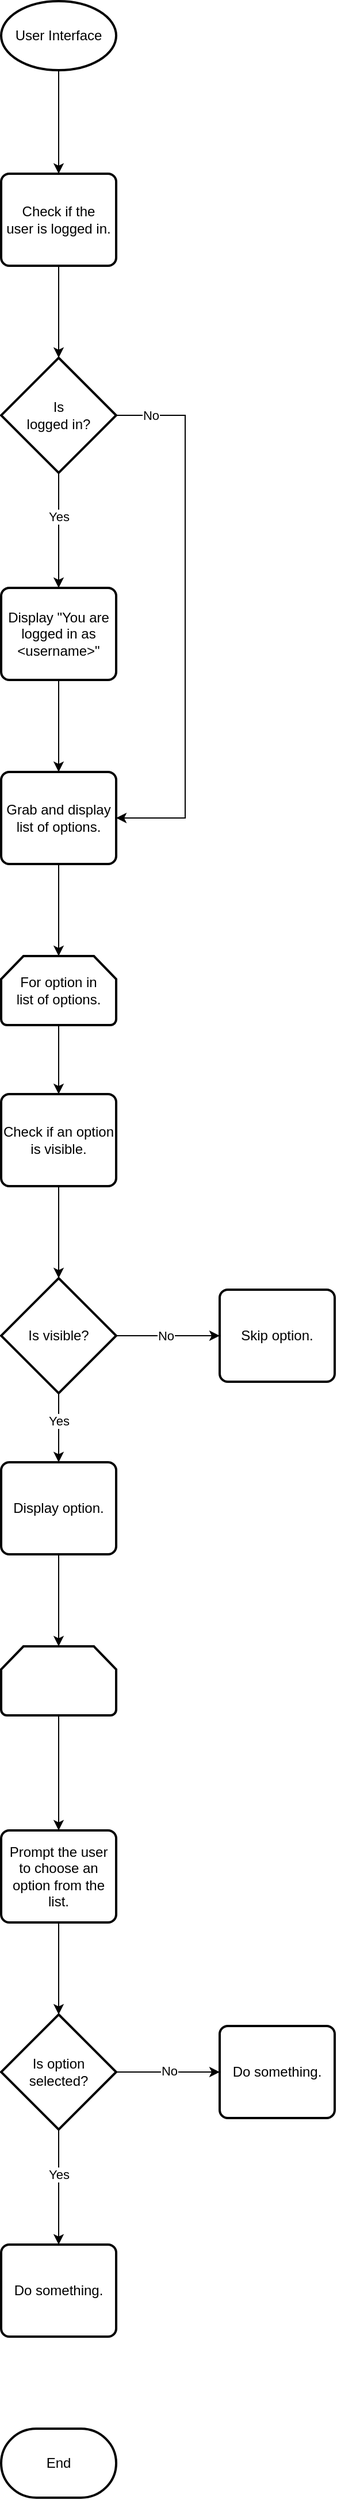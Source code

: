 <mxfile version="26.2.2">
  <diagram name="User Interface" id="s0xbRIua-veEamaIARYL">
    <mxGraphModel dx="523" dy="249" grid="1" gridSize="10" guides="1" tooltips="1" connect="1" arrows="1" fold="1" page="1" pageScale="1" pageWidth="827" pageHeight="1169" math="0" shadow="0">
      <root>
        <mxCell id="0" />
        <mxCell id="1" parent="0" />
        <mxCell id="FzfTqK7u0cTNlNV69uje-3" style="edgeStyle=orthogonalEdgeStyle;rounded=0;orthogonalLoop=1;jettySize=auto;html=1;exitX=0.5;exitY=1;exitDx=0;exitDy=0;exitPerimeter=0;entryX=0.5;entryY=0;entryDx=0;entryDy=0;" edge="1" parent="1" source="FzfTqK7u0cTNlNV69uje-1" target="FzfTqK7u0cTNlNV69uje-2">
          <mxGeometry relative="1" as="geometry" />
        </mxCell>
        <mxCell id="FzfTqK7u0cTNlNV69uje-1" value="User Interface" style="strokeWidth=2;html=1;shape=mxgraph.flowchart.start_1;whiteSpace=wrap;" vertex="1" parent="1">
          <mxGeometry x="370" y="50" width="100" height="60" as="geometry" />
        </mxCell>
        <mxCell id="FzfTqK7u0cTNlNV69uje-2" value="Check if the&lt;div&gt;user is logged in.&lt;/div&gt;" style="rounded=1;whiteSpace=wrap;html=1;absoluteArcSize=1;arcSize=14;strokeWidth=2;" vertex="1" parent="1">
          <mxGeometry x="370" y="200" width="100" height="80" as="geometry" />
        </mxCell>
        <mxCell id="FzfTqK7u0cTNlNV69uje-7" style="edgeStyle=orthogonalEdgeStyle;rounded=0;orthogonalLoop=1;jettySize=auto;html=1;exitX=0.5;exitY=1;exitDx=0;exitDy=0;exitPerimeter=0;entryX=0.5;entryY=0;entryDx=0;entryDy=0;" edge="1" parent="1" source="FzfTqK7u0cTNlNV69uje-4" target="FzfTqK7u0cTNlNV69uje-6">
          <mxGeometry relative="1" as="geometry" />
        </mxCell>
        <mxCell id="FzfTqK7u0cTNlNV69uje-8" value="Yes" style="edgeLabel;html=1;align=center;verticalAlign=middle;resizable=0;points=[];" vertex="1" connectable="0" parent="FzfTqK7u0cTNlNV69uje-7">
          <mxGeometry x="-0.237" y="1" relative="1" as="geometry">
            <mxPoint x="-1" as="offset" />
          </mxGeometry>
        </mxCell>
        <mxCell id="FzfTqK7u0cTNlNV69uje-9" style="edgeStyle=orthogonalEdgeStyle;rounded=0;orthogonalLoop=1;jettySize=auto;html=1;exitX=1;exitY=0.5;exitDx=0;exitDy=0;exitPerimeter=0;entryX=1;entryY=0.5;entryDx=0;entryDy=0;" edge="1" parent="1" source="FzfTqK7u0cTNlNV69uje-4" target="FzfTqK7u0cTNlNV69uje-11">
          <mxGeometry relative="1" as="geometry">
            <mxPoint x="560" y="410.048" as="targetPoint" />
            <Array as="points">
              <mxPoint x="530" y="410" />
              <mxPoint x="530" y="760" />
            </Array>
          </mxGeometry>
        </mxCell>
        <mxCell id="FzfTqK7u0cTNlNV69uje-10" value="No" style="edgeLabel;html=1;align=center;verticalAlign=middle;resizable=0;points=[];" vertex="1" connectable="0" parent="FzfTqK7u0cTNlNV69uje-9">
          <mxGeometry x="-0.519" y="1" relative="1" as="geometry">
            <mxPoint x="-31" y="-53" as="offset" />
          </mxGeometry>
        </mxCell>
        <mxCell id="FzfTqK7u0cTNlNV69uje-4" value="Is&lt;div&gt;logged in?&lt;/div&gt;" style="strokeWidth=2;html=1;shape=mxgraph.flowchart.decision;whiteSpace=wrap;" vertex="1" parent="1">
          <mxGeometry x="370" y="360" width="100" height="100" as="geometry" />
        </mxCell>
        <mxCell id="FzfTqK7u0cTNlNV69uje-5" style="edgeStyle=orthogonalEdgeStyle;rounded=0;orthogonalLoop=1;jettySize=auto;html=1;exitX=0.5;exitY=1;exitDx=0;exitDy=0;entryX=0.5;entryY=0;entryDx=0;entryDy=0;entryPerimeter=0;" edge="1" parent="1" source="FzfTqK7u0cTNlNV69uje-2" target="FzfTqK7u0cTNlNV69uje-4">
          <mxGeometry relative="1" as="geometry" />
        </mxCell>
        <mxCell id="FzfTqK7u0cTNlNV69uje-12" style="edgeStyle=orthogonalEdgeStyle;rounded=0;orthogonalLoop=1;jettySize=auto;html=1;exitX=0.5;exitY=1;exitDx=0;exitDy=0;entryX=0.5;entryY=0;entryDx=0;entryDy=0;" edge="1" parent="1" source="FzfTqK7u0cTNlNV69uje-6" target="FzfTqK7u0cTNlNV69uje-11">
          <mxGeometry relative="1" as="geometry" />
        </mxCell>
        <mxCell id="FzfTqK7u0cTNlNV69uje-6" value="Display &quot;You are logged in as &amp;lt;username&amp;gt;&quot;" style="rounded=1;whiteSpace=wrap;html=1;absoluteArcSize=1;arcSize=14;strokeWidth=2;" vertex="1" parent="1">
          <mxGeometry x="370" y="560" width="100" height="80" as="geometry" />
        </mxCell>
        <mxCell id="FzfTqK7u0cTNlNV69uje-11" value="Grab and display list of options." style="rounded=1;whiteSpace=wrap;html=1;absoluteArcSize=1;arcSize=14;strokeWidth=2;" vertex="1" parent="1">
          <mxGeometry x="370" y="720" width="100" height="80" as="geometry" />
        </mxCell>
        <mxCell id="FzfTqK7u0cTNlNV69uje-16" style="edgeStyle=orthogonalEdgeStyle;rounded=0;orthogonalLoop=1;jettySize=auto;html=1;exitX=0.5;exitY=1;exitDx=0;exitDy=0;exitPerimeter=0;entryX=0.5;entryY=0;entryDx=0;entryDy=0;" edge="1" parent="1" source="FzfTqK7u0cTNlNV69uje-13" target="FzfTqK7u0cTNlNV69uje-15">
          <mxGeometry relative="1" as="geometry" />
        </mxCell>
        <mxCell id="FzfTqK7u0cTNlNV69uje-13" value="For option in&lt;div&gt;list of options.&lt;/div&gt;" style="strokeWidth=2;html=1;shape=mxgraph.flowchart.loop_limit;whiteSpace=wrap;" vertex="1" parent="1">
          <mxGeometry x="370" y="880" width="100" height="60" as="geometry" />
        </mxCell>
        <mxCell id="FzfTqK7u0cTNlNV69uje-14" style="edgeStyle=orthogonalEdgeStyle;rounded=0;orthogonalLoop=1;jettySize=auto;html=1;exitX=0.5;exitY=1;exitDx=0;exitDy=0;entryX=0.5;entryY=0;entryDx=0;entryDy=0;entryPerimeter=0;" edge="1" parent="1" source="FzfTqK7u0cTNlNV69uje-11" target="FzfTqK7u0cTNlNV69uje-13">
          <mxGeometry relative="1" as="geometry" />
        </mxCell>
        <mxCell id="FzfTqK7u0cTNlNV69uje-15" value="Check if an option is visible." style="rounded=1;whiteSpace=wrap;html=1;absoluteArcSize=1;arcSize=14;strokeWidth=2;" vertex="1" parent="1">
          <mxGeometry x="370" y="1000" width="100" height="80" as="geometry" />
        </mxCell>
        <mxCell id="FzfTqK7u0cTNlNV69uje-21" style="edgeStyle=orthogonalEdgeStyle;rounded=0;orthogonalLoop=1;jettySize=auto;html=1;exitX=0.5;exitY=1;exitDx=0;exitDy=0;exitPerimeter=0;entryX=0.5;entryY=0;entryDx=0;entryDy=0;" edge="1" parent="1" source="FzfTqK7u0cTNlNV69uje-17" target="FzfTqK7u0cTNlNV69uje-19">
          <mxGeometry relative="1" as="geometry" />
        </mxCell>
        <mxCell id="FzfTqK7u0cTNlNV69uje-22" value="Yes" style="edgeLabel;html=1;align=center;verticalAlign=middle;resizable=0;points=[];" vertex="1" connectable="0" parent="FzfTqK7u0cTNlNV69uje-21">
          <mxGeometry x="-0.221" y="-1" relative="1" as="geometry">
            <mxPoint x="1" as="offset" />
          </mxGeometry>
        </mxCell>
        <mxCell id="FzfTqK7u0cTNlNV69uje-23" style="edgeStyle=orthogonalEdgeStyle;rounded=0;orthogonalLoop=1;jettySize=auto;html=1;exitX=1;exitY=0.5;exitDx=0;exitDy=0;exitPerimeter=0;entryX=0;entryY=0.5;entryDx=0;entryDy=0;" edge="1" parent="1" source="FzfTqK7u0cTNlNV69uje-17" target="FzfTqK7u0cTNlNV69uje-20">
          <mxGeometry relative="1" as="geometry" />
        </mxCell>
        <mxCell id="FzfTqK7u0cTNlNV69uje-24" value="No" style="edgeLabel;html=1;align=center;verticalAlign=middle;resizable=0;points=[];" vertex="1" connectable="0" parent="FzfTqK7u0cTNlNV69uje-23">
          <mxGeometry x="-0.061" relative="1" as="geometry">
            <mxPoint as="offset" />
          </mxGeometry>
        </mxCell>
        <mxCell id="FzfTqK7u0cTNlNV69uje-17" value="Is visible?" style="strokeWidth=2;html=1;shape=mxgraph.flowchart.decision;whiteSpace=wrap;" vertex="1" parent="1">
          <mxGeometry x="370" y="1160" width="100" height="100" as="geometry" />
        </mxCell>
        <mxCell id="FzfTqK7u0cTNlNV69uje-18" style="edgeStyle=orthogonalEdgeStyle;rounded=0;orthogonalLoop=1;jettySize=auto;html=1;exitX=0.5;exitY=1;exitDx=0;exitDy=0;entryX=0.5;entryY=0;entryDx=0;entryDy=0;entryPerimeter=0;" edge="1" parent="1" source="FzfTqK7u0cTNlNV69uje-15" target="FzfTqK7u0cTNlNV69uje-17">
          <mxGeometry relative="1" as="geometry" />
        </mxCell>
        <mxCell id="FzfTqK7u0cTNlNV69uje-19" value="Display option." style="rounded=1;whiteSpace=wrap;html=1;absoluteArcSize=1;arcSize=14;strokeWidth=2;" vertex="1" parent="1">
          <mxGeometry x="370" y="1320" width="100" height="80" as="geometry" />
        </mxCell>
        <mxCell id="FzfTqK7u0cTNlNV69uje-20" value="Skip option." style="rounded=1;whiteSpace=wrap;html=1;absoluteArcSize=1;arcSize=14;strokeWidth=2;" vertex="1" parent="1">
          <mxGeometry x="560" y="1170" width="100" height="80" as="geometry" />
        </mxCell>
        <mxCell id="FzfTqK7u0cTNlNV69uje-28" style="edgeStyle=orthogonalEdgeStyle;rounded=0;orthogonalLoop=1;jettySize=auto;html=1;exitX=0.5;exitY=1;exitDx=0;exitDy=0;exitPerimeter=0;entryX=0.5;entryY=0;entryDx=0;entryDy=0;" edge="1" parent="1" source="FzfTqK7u0cTNlNV69uje-25" target="FzfTqK7u0cTNlNV69uje-27">
          <mxGeometry relative="1" as="geometry" />
        </mxCell>
        <mxCell id="FzfTqK7u0cTNlNV69uje-25" value="" style="strokeWidth=2;html=1;shape=mxgraph.flowchart.loop_limit;whiteSpace=wrap;" vertex="1" parent="1">
          <mxGeometry x="370" y="1480" width="100" height="60" as="geometry" />
        </mxCell>
        <mxCell id="FzfTqK7u0cTNlNV69uje-26" style="edgeStyle=orthogonalEdgeStyle;rounded=0;orthogonalLoop=1;jettySize=auto;html=1;exitX=0.5;exitY=1;exitDx=0;exitDy=0;entryX=0.5;entryY=0;entryDx=0;entryDy=0;entryPerimeter=0;" edge="1" parent="1" source="FzfTqK7u0cTNlNV69uje-19" target="FzfTqK7u0cTNlNV69uje-25">
          <mxGeometry relative="1" as="geometry" />
        </mxCell>
        <mxCell id="FzfTqK7u0cTNlNV69uje-27" value="Prompt the user&lt;div&gt;to choose an option from the list.&lt;/div&gt;" style="rounded=1;whiteSpace=wrap;html=1;absoluteArcSize=1;arcSize=14;strokeWidth=2;" vertex="1" parent="1">
          <mxGeometry x="370" y="1640" width="100" height="80" as="geometry" />
        </mxCell>
        <mxCell id="FzfTqK7u0cTNlNV69uje-32" style="edgeStyle=orthogonalEdgeStyle;rounded=0;orthogonalLoop=1;jettySize=auto;html=1;exitX=0.5;exitY=1;exitDx=0;exitDy=0;exitPerimeter=0;entryX=0.5;entryY=0;entryDx=0;entryDy=0;" edge="1" parent="1" source="FzfTqK7u0cTNlNV69uje-29" target="FzfTqK7u0cTNlNV69uje-31">
          <mxGeometry relative="1" as="geometry" />
        </mxCell>
        <mxCell id="FzfTqK7u0cTNlNV69uje-33" value="Yes" style="edgeLabel;html=1;align=center;verticalAlign=middle;resizable=0;points=[];" vertex="1" connectable="0" parent="FzfTqK7u0cTNlNV69uje-32">
          <mxGeometry x="-0.228" y="1" relative="1" as="geometry">
            <mxPoint x="-1" as="offset" />
          </mxGeometry>
        </mxCell>
        <mxCell id="FzfTqK7u0cTNlNV69uje-36" style="edgeStyle=orthogonalEdgeStyle;rounded=0;orthogonalLoop=1;jettySize=auto;html=1;exitX=1;exitY=0.5;exitDx=0;exitDy=0;exitPerimeter=0;entryX=0;entryY=0.5;entryDx=0;entryDy=0;" edge="1" parent="1" source="FzfTqK7u0cTNlNV69uje-29" target="FzfTqK7u0cTNlNV69uje-34">
          <mxGeometry relative="1" as="geometry" />
        </mxCell>
        <mxCell id="FzfTqK7u0cTNlNV69uje-37" value="No" style="edgeLabel;html=1;align=center;verticalAlign=middle;resizable=0;points=[];" vertex="1" connectable="0" parent="FzfTqK7u0cTNlNV69uje-36">
          <mxGeometry x="0.023" y="1" relative="1" as="geometry">
            <mxPoint as="offset" />
          </mxGeometry>
        </mxCell>
        <mxCell id="FzfTqK7u0cTNlNV69uje-29" value="Is option&lt;div&gt;selected?&lt;/div&gt;" style="strokeWidth=2;html=1;shape=mxgraph.flowchart.decision;whiteSpace=wrap;" vertex="1" parent="1">
          <mxGeometry x="370" y="1800" width="100" height="100" as="geometry" />
        </mxCell>
        <mxCell id="FzfTqK7u0cTNlNV69uje-30" style="edgeStyle=orthogonalEdgeStyle;rounded=0;orthogonalLoop=1;jettySize=auto;html=1;exitX=0.5;exitY=1;exitDx=0;exitDy=0;entryX=0.5;entryY=0;entryDx=0;entryDy=0;entryPerimeter=0;" edge="1" parent="1" source="FzfTqK7u0cTNlNV69uje-27" target="FzfTqK7u0cTNlNV69uje-29">
          <mxGeometry relative="1" as="geometry" />
        </mxCell>
        <mxCell id="FzfTqK7u0cTNlNV69uje-31" value="Do something." style="rounded=1;whiteSpace=wrap;html=1;absoluteArcSize=1;arcSize=14;strokeWidth=2;" vertex="1" parent="1">
          <mxGeometry x="370" y="2000" width="100" height="80" as="geometry" />
        </mxCell>
        <mxCell id="FzfTqK7u0cTNlNV69uje-34" value="Do something." style="rounded=1;whiteSpace=wrap;html=1;absoluteArcSize=1;arcSize=14;strokeWidth=2;" vertex="1" parent="1">
          <mxGeometry x="560" y="1810" width="100" height="80" as="geometry" />
        </mxCell>
        <mxCell id="FzfTqK7u0cTNlNV69uje-38" value="End" style="strokeWidth=2;html=1;shape=mxgraph.flowchart.terminator;whiteSpace=wrap;" vertex="1" parent="1">
          <mxGeometry x="370" y="2160" width="100" height="60" as="geometry" />
        </mxCell>
      </root>
    </mxGraphModel>
  </diagram>
</mxfile>
